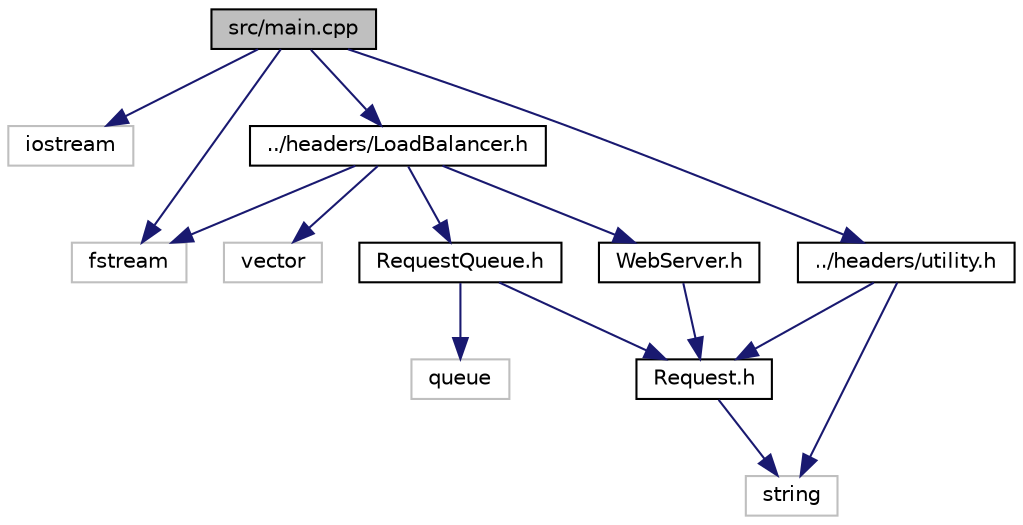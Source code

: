 digraph "src/main.cpp"
{
 // LATEX_PDF_SIZE
  edge [fontname="Helvetica",fontsize="10",labelfontname="Helvetica",labelfontsize="10"];
  node [fontname="Helvetica",fontsize="10",shape=record];
  Node1 [label="src/main.cpp",height=0.2,width=0.4,color="black", fillcolor="grey75", style="filled", fontcolor="black",tooltip="Entry point for the Load Balancer simulation."];
  Node1 -> Node2 [color="midnightblue",fontsize="10",style="solid",fontname="Helvetica"];
  Node2 [label="iostream",height=0.2,width=0.4,color="grey75", fillcolor="white", style="filled",tooltip=" "];
  Node1 -> Node3 [color="midnightblue",fontsize="10",style="solid",fontname="Helvetica"];
  Node3 [label="fstream",height=0.2,width=0.4,color="grey75", fillcolor="white", style="filled",tooltip=" "];
  Node1 -> Node4 [color="midnightblue",fontsize="10",style="solid",fontname="Helvetica"];
  Node4 [label="../headers/LoadBalancer.h",height=0.2,width=0.4,color="black", fillcolor="white", style="filled",URL="$LoadBalancer_8h.html",tooltip="Defines the LoadBalancer class which manages a queue of requests and a pool of web servers."];
  Node4 -> Node5 [color="midnightblue",fontsize="10",style="solid",fontname="Helvetica"];
  Node5 [label="WebServer.h",height=0.2,width=0.4,color="black", fillcolor="white", style="filled",URL="$WebServer_8h.html",tooltip="Declares the WebServer class that simulates processing web requests."];
  Node5 -> Node6 [color="midnightblue",fontsize="10",style="solid",fontname="Helvetica"];
  Node6 [label="Request.h",height=0.2,width=0.4,color="black", fillcolor="white", style="filled",URL="$Request_8h.html",tooltip="Defines the Request struct used to represent a web request."];
  Node6 -> Node7 [color="midnightblue",fontsize="10",style="solid",fontname="Helvetica"];
  Node7 [label="string",height=0.2,width=0.4,color="grey75", fillcolor="white", style="filled",tooltip=" "];
  Node4 -> Node8 [color="midnightblue",fontsize="10",style="solid",fontname="Helvetica"];
  Node8 [label="RequestQueue.h",height=0.2,width=0.4,color="black", fillcolor="white", style="filled",URL="$RequestQueue_8h.html",tooltip="Declares the RequestQueue class for managing a queue of web requests."];
  Node8 -> Node6 [color="midnightblue",fontsize="10",style="solid",fontname="Helvetica"];
  Node8 -> Node9 [color="midnightblue",fontsize="10",style="solid",fontname="Helvetica"];
  Node9 [label="queue",height=0.2,width=0.4,color="grey75", fillcolor="white", style="filled",tooltip=" "];
  Node4 -> Node3 [color="midnightblue",fontsize="10",style="solid",fontname="Helvetica"];
  Node4 -> Node10 [color="midnightblue",fontsize="10",style="solid",fontname="Helvetica"];
  Node10 [label="vector",height=0.2,width=0.4,color="grey75", fillcolor="white", style="filled",tooltip=" "];
  Node1 -> Node11 [color="midnightblue",fontsize="10",style="solid",fontname="Helvetica"];
  Node11 [label="../headers/utility.h",height=0.2,width=0.4,color="black", fillcolor="white", style="filled",URL="$utility_8h.html",tooltip="Declares utility functions for generating random IP addresses and web requests."];
  Node11 -> Node6 [color="midnightblue",fontsize="10",style="solid",fontname="Helvetica"];
  Node11 -> Node7 [color="midnightblue",fontsize="10",style="solid",fontname="Helvetica"];
}
